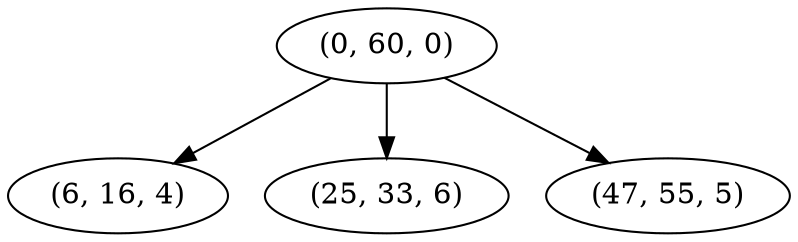 digraph tree {
    "(0, 60, 0)";
    "(6, 16, 4)";
    "(25, 33, 6)";
    "(47, 55, 5)";
    "(0, 60, 0)" -> "(6, 16, 4)";
    "(0, 60, 0)" -> "(25, 33, 6)";
    "(0, 60, 0)" -> "(47, 55, 5)";
}
